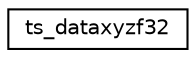 digraph "Graphical Class Hierarchy"
{
  edge [fontname="Helvetica",fontsize="10",labelfontname="Helvetica",labelfontsize="10"];
  node [fontname="Helvetica",fontsize="10",shape=record];
  rankdir="LR";
  Node1 [label="ts_dataxyzf32",height=0.2,width=0.4,color="black", fillcolor="white", style="filled",URL="$structts__dataxyzf32.html",tooltip="3-axis data as F32 "];
}
